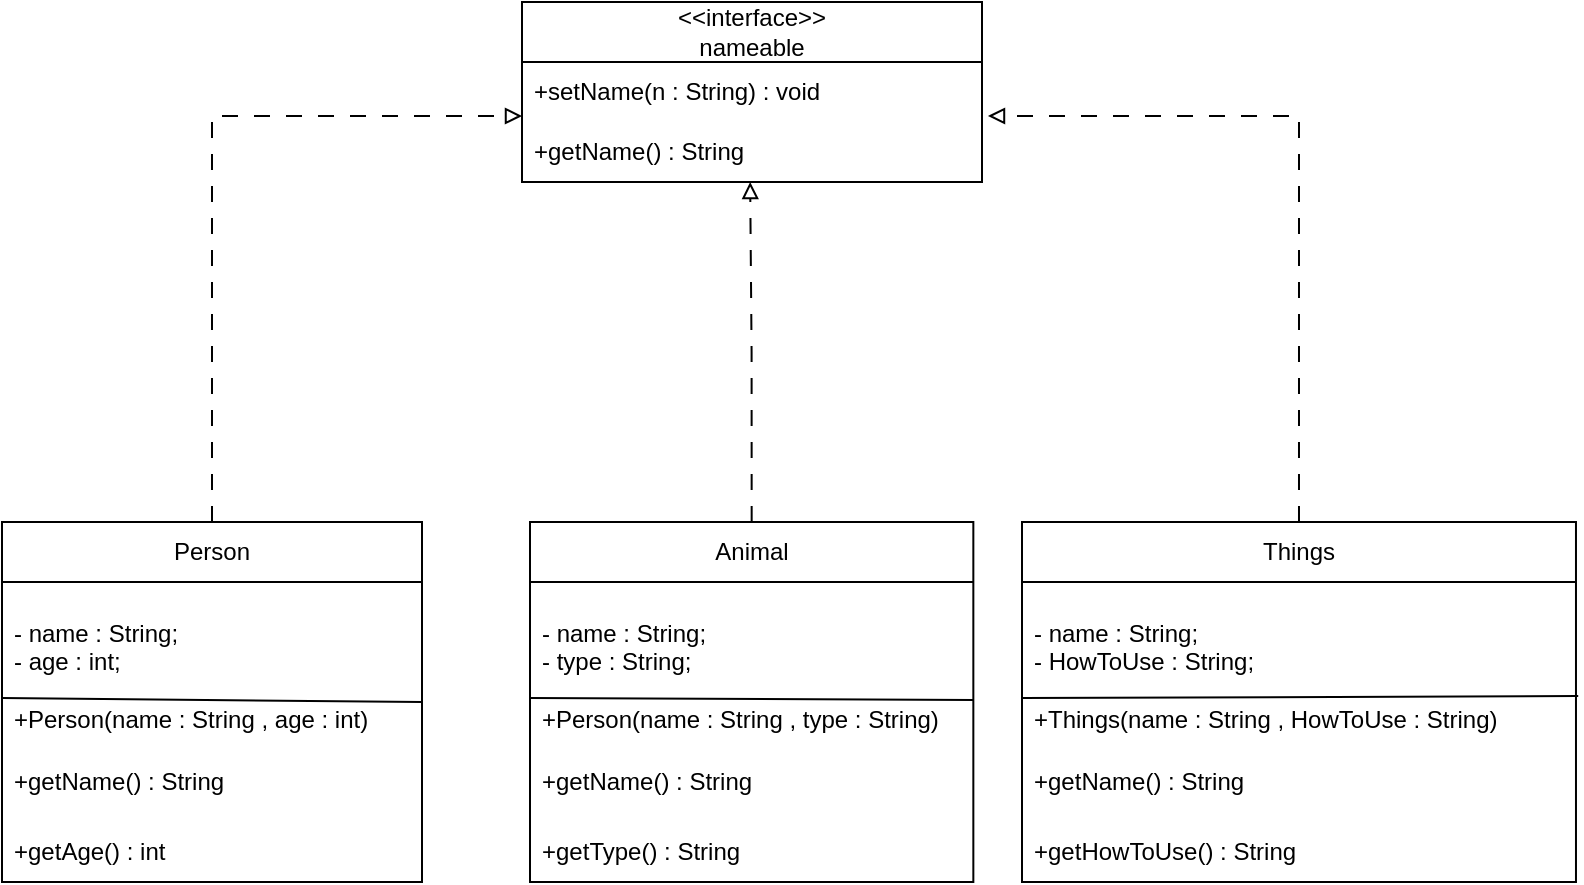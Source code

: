 <mxfile version="23.1.2" type="github">
  <diagram name="Page-1" id="gC85eCTiDHSMG2Bi53WE">
    <mxGraphModel dx="1426" dy="785" grid="1" gridSize="10" guides="1" tooltips="1" connect="1" arrows="1" fold="1" page="1" pageScale="1" pageWidth="850" pageHeight="1100" math="0" shadow="0">
      <root>
        <mxCell id="0" />
        <mxCell id="1" parent="0" />
        <mxCell id="VooZEj63IhAPyALCdkei-3" value="&amp;lt;&amp;lt;interface&amp;gt;&amp;gt;&lt;br&gt;nameable" style="swimlane;fontStyle=0;childLayout=stackLayout;horizontal=1;startSize=30;horizontalStack=0;resizeParent=1;resizeParentMax=0;resizeLast=0;collapsible=1;marginBottom=0;whiteSpace=wrap;html=1;" vertex="1" parent="1">
          <mxGeometry x="310" y="90" width="230" height="90" as="geometry" />
        </mxCell>
        <mxCell id="VooZEj63IhAPyALCdkei-4" value="+setName(n : String) : void" style="text;strokeColor=none;fillColor=none;align=left;verticalAlign=middle;spacingLeft=4;spacingRight=4;overflow=hidden;points=[[0,0.5],[1,0.5]];portConstraint=eastwest;rotatable=0;whiteSpace=wrap;html=1;" vertex="1" parent="VooZEj63IhAPyALCdkei-3">
          <mxGeometry y="30" width="230" height="30" as="geometry" />
        </mxCell>
        <mxCell id="VooZEj63IhAPyALCdkei-5" value="+getName() : String" style="text;strokeColor=none;fillColor=none;align=left;verticalAlign=middle;spacingLeft=4;spacingRight=4;overflow=hidden;points=[[0,0.5],[1,0.5]];portConstraint=eastwest;rotatable=0;whiteSpace=wrap;html=1;" vertex="1" parent="VooZEj63IhAPyALCdkei-3">
          <mxGeometry y="60" width="230" height="30" as="geometry" />
        </mxCell>
        <mxCell id="VooZEj63IhAPyALCdkei-8" value="Person" style="swimlane;fontStyle=0;childLayout=stackLayout;horizontal=1;startSize=30;horizontalStack=0;resizeParent=1;resizeParentMax=0;resizeLast=0;collapsible=1;marginBottom=0;whiteSpace=wrap;html=1;" vertex="1" parent="1">
          <mxGeometry x="50" y="350" width="210" height="180" as="geometry">
            <mxRectangle x="50" y="350" width="80" height="30" as="alternateBounds" />
          </mxGeometry>
        </mxCell>
        <mxCell id="VooZEj63IhAPyALCdkei-9" value="&lt;br&gt;- name : String;&lt;br&gt;- age : int;&lt;br&gt;&lt;br&gt;+Person(name : String , age : int)&amp;nbsp;" style="text;strokeColor=none;fillColor=none;align=left;verticalAlign=middle;spacingLeft=4;spacingRight=4;overflow=hidden;points=[[0,0.5],[1,0.5]];portConstraint=eastwest;rotatable=0;whiteSpace=wrap;html=1;" vertex="1" parent="VooZEj63IhAPyALCdkei-8">
          <mxGeometry y="30" width="210" height="80" as="geometry" />
        </mxCell>
        <mxCell id="VooZEj63IhAPyALCdkei-20" value="" style="endArrow=none;html=1;rounded=0;" edge="1" parent="VooZEj63IhAPyALCdkei-8" target="VooZEj63IhAPyALCdkei-9">
          <mxGeometry width="50" height="50" relative="1" as="geometry">
            <mxPoint y="90" as="sourcePoint" />
            <mxPoint x="50" y="40" as="targetPoint" />
          </mxGeometry>
        </mxCell>
        <mxCell id="VooZEj63IhAPyALCdkei-10" value="+getName() : String" style="text;strokeColor=none;fillColor=none;align=left;verticalAlign=middle;spacingLeft=4;spacingRight=4;overflow=hidden;points=[[0,0.5],[1,0.5]];portConstraint=eastwest;rotatable=0;whiteSpace=wrap;html=1;" vertex="1" parent="VooZEj63IhAPyALCdkei-8">
          <mxGeometry y="110" width="210" height="40" as="geometry" />
        </mxCell>
        <mxCell id="VooZEj63IhAPyALCdkei-11" value="+getAge() : int" style="text;strokeColor=none;fillColor=none;align=left;verticalAlign=middle;spacingLeft=4;spacingRight=4;overflow=hidden;points=[[0,0.5],[1,0.5]];portConstraint=eastwest;rotatable=0;whiteSpace=wrap;html=1;" vertex="1" parent="VooZEj63IhAPyALCdkei-8">
          <mxGeometry y="150" width="210" height="30" as="geometry" />
        </mxCell>
        <mxCell id="VooZEj63IhAPyALCdkei-21" value="" style="endArrow=none;html=1;rounded=0;entryX=0;entryY=0.725;entryDx=0;entryDy=0;entryPerimeter=0;" edge="1" parent="VooZEj63IhAPyALCdkei-8" target="VooZEj63IhAPyALCdkei-9">
          <mxGeometry width="50" height="50" relative="1" as="geometry">
            <mxPoint x="210" y="90" as="sourcePoint" />
            <mxPoint x="400" y="30" as="targetPoint" />
          </mxGeometry>
        </mxCell>
        <mxCell id="VooZEj63IhAPyALCdkei-22" style="edgeStyle=orthogonalEdgeStyle;rounded=0;orthogonalLoop=1;jettySize=auto;html=1;exitX=0.5;exitY=0;exitDx=0;exitDy=0;entryX=0;entryY=-0.1;entryDx=0;entryDy=0;entryPerimeter=0;dashed=1;dashPattern=8 8;endArrow=block;endFill=0;" edge="1" parent="1" source="VooZEj63IhAPyALCdkei-8" target="VooZEj63IhAPyALCdkei-5">
          <mxGeometry relative="1" as="geometry" />
        </mxCell>
        <mxCell id="VooZEj63IhAPyALCdkei-24" value="Animal" style="swimlane;fontStyle=0;childLayout=stackLayout;horizontal=1;startSize=30;horizontalStack=0;resizeParent=1;resizeParentMax=0;resizeLast=0;collapsible=1;marginBottom=0;whiteSpace=wrap;html=1;" vertex="1" parent="1">
          <mxGeometry x="314" y="350" width="221.67" height="180" as="geometry">
            <mxRectangle x="50" y="350" width="80" height="30" as="alternateBounds" />
          </mxGeometry>
        </mxCell>
        <mxCell id="VooZEj63IhAPyALCdkei-25" value="&lt;br&gt;- name : String;&lt;br&gt;- type : String;&lt;br&gt;&lt;br&gt;+Person(name : String , type : String)&amp;nbsp;" style="text;strokeColor=none;fillColor=none;align=left;verticalAlign=middle;spacingLeft=4;spacingRight=4;overflow=hidden;points=[[0,0.5],[1,0.5]];portConstraint=eastwest;rotatable=0;whiteSpace=wrap;html=1;" vertex="1" parent="VooZEj63IhAPyALCdkei-24">
          <mxGeometry y="30" width="221.67" height="80" as="geometry" />
        </mxCell>
        <mxCell id="VooZEj63IhAPyALCdkei-26" value="" style="endArrow=none;html=1;rounded=0;" edge="1" parent="VooZEj63IhAPyALCdkei-24" target="VooZEj63IhAPyALCdkei-25">
          <mxGeometry width="50" height="50" relative="1" as="geometry">
            <mxPoint y="90" as="sourcePoint" />
            <mxPoint x="50" y="40" as="targetPoint" />
          </mxGeometry>
        </mxCell>
        <mxCell id="VooZEj63IhAPyALCdkei-27" value="+getName() : String" style="text;strokeColor=none;fillColor=none;align=left;verticalAlign=middle;spacingLeft=4;spacingRight=4;overflow=hidden;points=[[0,0.5],[1,0.5]];portConstraint=eastwest;rotatable=0;whiteSpace=wrap;html=1;" vertex="1" parent="VooZEj63IhAPyALCdkei-24">
          <mxGeometry y="110" width="221.67" height="40" as="geometry" />
        </mxCell>
        <mxCell id="VooZEj63IhAPyALCdkei-28" value="+getType() : String" style="text;strokeColor=none;fillColor=none;align=left;verticalAlign=middle;spacingLeft=4;spacingRight=4;overflow=hidden;points=[[0,0.5],[1,0.5]];portConstraint=eastwest;rotatable=0;whiteSpace=wrap;html=1;" vertex="1" parent="VooZEj63IhAPyALCdkei-24">
          <mxGeometry y="150" width="221.67" height="30" as="geometry" />
        </mxCell>
        <mxCell id="VooZEj63IhAPyALCdkei-29" value="" style="endArrow=none;html=1;rounded=0;entryX=0;entryY=0.725;entryDx=0;entryDy=0;entryPerimeter=0;exitX=1.001;exitY=0.738;exitDx=0;exitDy=0;exitPerimeter=0;" edge="1" parent="VooZEj63IhAPyALCdkei-24" target="VooZEj63IhAPyALCdkei-25" source="VooZEj63IhAPyALCdkei-25">
          <mxGeometry width="50" height="50" relative="1" as="geometry">
            <mxPoint x="210" y="90" as="sourcePoint" />
            <mxPoint x="400" y="30" as="targetPoint" />
          </mxGeometry>
        </mxCell>
        <mxCell id="VooZEj63IhAPyALCdkei-30" value="Things" style="swimlane;fontStyle=0;childLayout=stackLayout;horizontal=1;startSize=30;horizontalStack=0;resizeParent=1;resizeParentMax=0;resizeLast=0;collapsible=1;marginBottom=0;whiteSpace=wrap;html=1;" vertex="1" parent="1">
          <mxGeometry x="560" y="350" width="276.99" height="180" as="geometry">
            <mxRectangle x="50" y="350" width="80" height="30" as="alternateBounds" />
          </mxGeometry>
        </mxCell>
        <mxCell id="VooZEj63IhAPyALCdkei-31" value="&lt;br&gt;- name : String;&lt;br&gt;- HowToUse : String;&lt;br&gt;&lt;br&gt;+Things(name : String , HowToUse : String)&amp;nbsp;" style="text;strokeColor=none;fillColor=none;align=left;verticalAlign=middle;spacingLeft=4;spacingRight=4;overflow=hidden;points=[[0,0.5],[1,0.5]];portConstraint=eastwest;rotatable=0;whiteSpace=wrap;html=1;" vertex="1" parent="VooZEj63IhAPyALCdkei-30">
          <mxGeometry y="30" width="276.99" height="80" as="geometry" />
        </mxCell>
        <mxCell id="VooZEj63IhAPyALCdkei-32" value="" style="endArrow=none;html=1;rounded=0;" edge="1" parent="VooZEj63IhAPyALCdkei-30" target="VooZEj63IhAPyALCdkei-31">
          <mxGeometry width="50" height="50" relative="1" as="geometry">
            <mxPoint y="90" as="sourcePoint" />
            <mxPoint x="50" y="40" as="targetPoint" />
          </mxGeometry>
        </mxCell>
        <mxCell id="VooZEj63IhAPyALCdkei-33" value="+getName() : String" style="text;strokeColor=none;fillColor=none;align=left;verticalAlign=middle;spacingLeft=4;spacingRight=4;overflow=hidden;points=[[0,0.5],[1,0.5]];portConstraint=eastwest;rotatable=0;whiteSpace=wrap;html=1;" vertex="1" parent="VooZEj63IhAPyALCdkei-30">
          <mxGeometry y="110" width="276.99" height="40" as="geometry" />
        </mxCell>
        <mxCell id="VooZEj63IhAPyALCdkei-34" value="+getHowToUse() : String" style="text;strokeColor=none;fillColor=none;align=left;verticalAlign=middle;spacingLeft=4;spacingRight=4;overflow=hidden;points=[[0,0.5],[1,0.5]];portConstraint=eastwest;rotatable=0;whiteSpace=wrap;html=1;" vertex="1" parent="VooZEj63IhAPyALCdkei-30">
          <mxGeometry y="150" width="276.99" height="30" as="geometry" />
        </mxCell>
        <mxCell id="VooZEj63IhAPyALCdkei-35" value="" style="endArrow=none;html=1;rounded=0;entryX=0;entryY=0.725;entryDx=0;entryDy=0;entryPerimeter=0;exitX=1.004;exitY=0.713;exitDx=0;exitDy=0;exitPerimeter=0;" edge="1" parent="VooZEj63IhAPyALCdkei-30" target="VooZEj63IhAPyALCdkei-31" source="VooZEj63IhAPyALCdkei-31">
          <mxGeometry width="50" height="50" relative="1" as="geometry">
            <mxPoint x="210" y="90" as="sourcePoint" />
            <mxPoint x="400" y="30" as="targetPoint" />
          </mxGeometry>
        </mxCell>
        <mxCell id="VooZEj63IhAPyALCdkei-36" style="edgeStyle=orthogonalEdgeStyle;rounded=0;orthogonalLoop=1;jettySize=auto;html=1;exitX=0.5;exitY=0;exitDx=0;exitDy=0;entryX=0.496;entryY=1;entryDx=0;entryDy=0;entryPerimeter=0;dashed=1;dashPattern=8 8;endArrow=block;endFill=0;" edge="1" parent="1" source="VooZEj63IhAPyALCdkei-24" target="VooZEj63IhAPyALCdkei-5">
          <mxGeometry relative="1" as="geometry" />
        </mxCell>
        <mxCell id="VooZEj63IhAPyALCdkei-37" style="edgeStyle=orthogonalEdgeStyle;rounded=0;orthogonalLoop=1;jettySize=auto;html=1;exitX=0.5;exitY=0;exitDx=0;exitDy=0;entryX=1.013;entryY=-0.1;entryDx=0;entryDy=0;entryPerimeter=0;dashed=1;dashPattern=8 8;endArrow=block;endFill=0;" edge="1" parent="1" source="VooZEj63IhAPyALCdkei-30" target="VooZEj63IhAPyALCdkei-5">
          <mxGeometry relative="1" as="geometry" />
        </mxCell>
      </root>
    </mxGraphModel>
  </diagram>
</mxfile>
